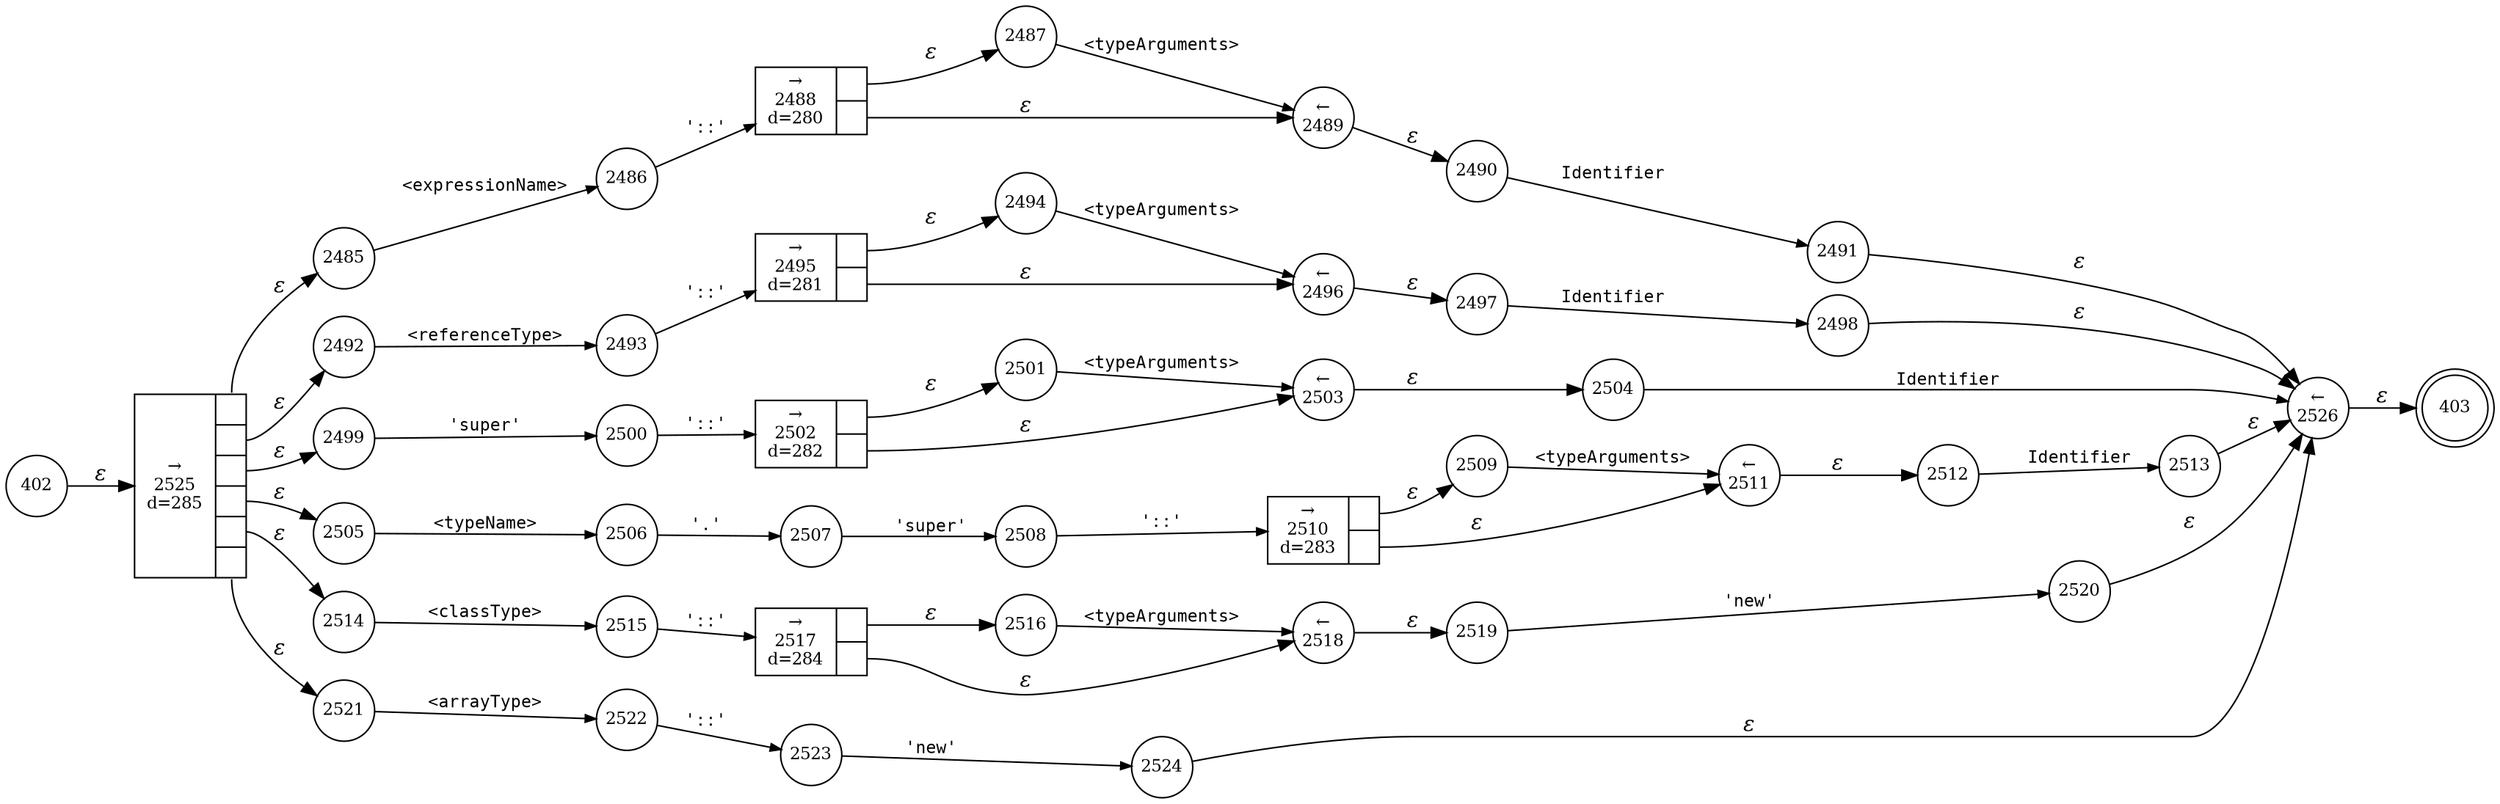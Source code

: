 digraph ATN {
rankdir=LR;
s403[fontsize=11, label="403", shape=doublecircle, fixedsize=true, width=.6];
s2496[fontsize=11,label="&larr;\n2496", shape=circle, fixedsize=true, width=.55, peripheries=1];
s2497[fontsize=11,label="2497", shape=circle, fixedsize=true, width=.55, peripheries=1];
s2498[fontsize=11,label="2498", shape=circle, fixedsize=true, width=.55, peripheries=1];
s2499[fontsize=11,label="2499", shape=circle, fixedsize=true, width=.55, peripheries=1];
s2500[fontsize=11,label="2500", shape=circle, fixedsize=true, width=.55, peripheries=1];
s2501[fontsize=11,label="2501", shape=circle, fixedsize=true, width=.55, peripheries=1];
s2502[fontsize=11,label="{&rarr;\n2502\nd=282|{<p0>|<p1>}}", shape=record, fixedsize=false, peripheries=1];
s2503[fontsize=11,label="&larr;\n2503", shape=circle, fixedsize=true, width=.55, peripheries=1];
s2504[fontsize=11,label="2504", shape=circle, fixedsize=true, width=.55, peripheries=1];
s2505[fontsize=11,label="2505", shape=circle, fixedsize=true, width=.55, peripheries=1];
s2506[fontsize=11,label="2506", shape=circle, fixedsize=true, width=.55, peripheries=1];
s2507[fontsize=11,label="2507", shape=circle, fixedsize=true, width=.55, peripheries=1];
s2508[fontsize=11,label="2508", shape=circle, fixedsize=true, width=.55, peripheries=1];
s2509[fontsize=11,label="2509", shape=circle, fixedsize=true, width=.55, peripheries=1];
s2510[fontsize=11,label="{&rarr;\n2510\nd=283|{<p0>|<p1>}}", shape=record, fixedsize=false, peripheries=1];
s2511[fontsize=11,label="&larr;\n2511", shape=circle, fixedsize=true, width=.55, peripheries=1];
s2512[fontsize=11,label="2512", shape=circle, fixedsize=true, width=.55, peripheries=1];
s2513[fontsize=11,label="2513", shape=circle, fixedsize=true, width=.55, peripheries=1];
s402[fontsize=11,label="402", shape=circle, fixedsize=true, width=.55, peripheries=1];
s2514[fontsize=11,label="2514", shape=circle, fixedsize=true, width=.55, peripheries=1];
s2515[fontsize=11,label="2515", shape=circle, fixedsize=true, width=.55, peripheries=1];
s2516[fontsize=11,label="2516", shape=circle, fixedsize=true, width=.55, peripheries=1];
s2517[fontsize=11,label="{&rarr;\n2517\nd=284|{<p0>|<p1>}}", shape=record, fixedsize=false, peripheries=1];
s2518[fontsize=11,label="&larr;\n2518", shape=circle, fixedsize=true, width=.55, peripheries=1];
s2519[fontsize=11,label="2519", shape=circle, fixedsize=true, width=.55, peripheries=1];
s2520[fontsize=11,label="2520", shape=circle, fixedsize=true, width=.55, peripheries=1];
s2521[fontsize=11,label="2521", shape=circle, fixedsize=true, width=.55, peripheries=1];
s2522[fontsize=11,label="2522", shape=circle, fixedsize=true, width=.55, peripheries=1];
s2523[fontsize=11,label="2523", shape=circle, fixedsize=true, width=.55, peripheries=1];
s2524[fontsize=11,label="2524", shape=circle, fixedsize=true, width=.55, peripheries=1];
s2525[fontsize=11,label="{&rarr;\n2525\nd=285|{<p0>|<p1>|<p2>|<p3>|<p4>|<p5>}}", shape=record, fixedsize=false, peripheries=1];
s2526[fontsize=11,label="&larr;\n2526", shape=circle, fixedsize=true, width=.55, peripheries=1];
s2485[fontsize=11,label="2485", shape=circle, fixedsize=true, width=.55, peripheries=1];
s2486[fontsize=11,label="2486", shape=circle, fixedsize=true, width=.55, peripheries=1];
s2487[fontsize=11,label="2487", shape=circle, fixedsize=true, width=.55, peripheries=1];
s2488[fontsize=11,label="{&rarr;\n2488\nd=280|{<p0>|<p1>}}", shape=record, fixedsize=false, peripheries=1];
s2489[fontsize=11,label="&larr;\n2489", shape=circle, fixedsize=true, width=.55, peripheries=1];
s2490[fontsize=11,label="2490", shape=circle, fixedsize=true, width=.55, peripheries=1];
s2491[fontsize=11,label="2491", shape=circle, fixedsize=true, width=.55, peripheries=1];
s2492[fontsize=11,label="2492", shape=circle, fixedsize=true, width=.55, peripheries=1];
s2493[fontsize=11,label="2493", shape=circle, fixedsize=true, width=.55, peripheries=1];
s2494[fontsize=11,label="2494", shape=circle, fixedsize=true, width=.55, peripheries=1];
s2495[fontsize=11,label="{&rarr;\n2495\nd=281|{<p0>|<p1>}}", shape=record, fixedsize=false, peripheries=1];
s402 -> s2525 [fontname="Times-Italic", label="&epsilon;"];
s2525:p0 -> s2485 [fontname="Times-Italic", label="&epsilon;"];
s2525:p1 -> s2492 [fontname="Times-Italic", label="&epsilon;"];
s2525:p2 -> s2499 [fontname="Times-Italic", label="&epsilon;"];
s2525:p3 -> s2505 [fontname="Times-Italic", label="&epsilon;"];
s2525:p4 -> s2514 [fontname="Times-Italic", label="&epsilon;"];
s2525:p5 -> s2521 [fontname="Times-Italic", label="&epsilon;"];
s2485 -> s2486 [fontsize=11, fontname="Courier", arrowsize=.7, label = "<expressionName>", arrowhead = normal];
s2492 -> s2493 [fontsize=11, fontname="Courier", arrowsize=.7, label = "<referenceType>", arrowhead = normal];
s2499 -> s2500 [fontsize=11, fontname="Courier", arrowsize=.7, label = "'super'", arrowhead = normal];
s2505 -> s2506 [fontsize=11, fontname="Courier", arrowsize=.7, label = "<typeName>", arrowhead = normal];
s2514 -> s2515 [fontsize=11, fontname="Courier", arrowsize=.7, label = "<classType>", arrowhead = normal];
s2521 -> s2522 [fontsize=11, fontname="Courier", arrowsize=.7, label = "<arrayType>", arrowhead = normal];
s2486 -> s2488 [fontsize=11, fontname="Courier", arrowsize=.7, label = "'::'", arrowhead = normal];
s2493 -> s2495 [fontsize=11, fontname="Courier", arrowsize=.7, label = "'::'", arrowhead = normal];
s2500 -> s2502 [fontsize=11, fontname="Courier", arrowsize=.7, label = "'::'", arrowhead = normal];
s2506 -> s2507 [fontsize=11, fontname="Courier", arrowsize=.7, label = "'.'", arrowhead = normal];
s2515 -> s2517 [fontsize=11, fontname="Courier", arrowsize=.7, label = "'::'", arrowhead = normal];
s2522 -> s2523 [fontsize=11, fontname="Courier", arrowsize=.7, label = "'::'", arrowhead = normal];
s2488:p0 -> s2487 [fontname="Times-Italic", label="&epsilon;"];
s2488:p1 -> s2489 [fontname="Times-Italic", label="&epsilon;"];
s2495:p0 -> s2494 [fontname="Times-Italic", label="&epsilon;"];
s2495:p1 -> s2496 [fontname="Times-Italic", label="&epsilon;"];
s2502:p0 -> s2501 [fontname="Times-Italic", label="&epsilon;"];
s2502:p1 -> s2503 [fontname="Times-Italic", label="&epsilon;"];
s2507 -> s2508 [fontsize=11, fontname="Courier", arrowsize=.7, label = "'super'", arrowhead = normal];
s2517:p0 -> s2516 [fontname="Times-Italic", label="&epsilon;"];
s2517:p1 -> s2518 [fontname="Times-Italic", label="&epsilon;"];
s2523 -> s2524 [fontsize=11, fontname="Courier", arrowsize=.7, label = "'new'", arrowhead = normal];
s2487 -> s2489 [fontsize=11, fontname="Courier", arrowsize=.7, label = "<typeArguments>", arrowhead = normal];
s2489 -> s2490 [fontname="Times-Italic", label="&epsilon;"];
s2494 -> s2496 [fontsize=11, fontname="Courier", arrowsize=.7, label = "<typeArguments>", arrowhead = normal];
s2496 -> s2497 [fontname="Times-Italic", label="&epsilon;"];
s2501 -> s2503 [fontsize=11, fontname="Courier", arrowsize=.7, label = "<typeArguments>", arrowhead = normal];
s2503 -> s2504 [fontname="Times-Italic", label="&epsilon;"];
s2508 -> s2510 [fontsize=11, fontname="Courier", arrowsize=.7, label = "'::'", arrowhead = normal];
s2516 -> s2518 [fontsize=11, fontname="Courier", arrowsize=.7, label = "<typeArguments>", arrowhead = normal];
s2518 -> s2519 [fontname="Times-Italic", label="&epsilon;"];
s2524 -> s2526 [fontname="Times-Italic", label="&epsilon;"];
s2490 -> s2491 [fontsize=11, fontname="Courier", arrowsize=.7, label = "Identifier", arrowhead = normal];
s2497 -> s2498 [fontsize=11, fontname="Courier", arrowsize=.7, label = "Identifier", arrowhead = normal];
s2504 -> s2526 [fontsize=11, fontname="Courier", arrowsize=.7, label = "Identifier", arrowhead = normal];
s2510:p0 -> s2509 [fontname="Times-Italic", label="&epsilon;"];
s2510:p1 -> s2511 [fontname="Times-Italic", label="&epsilon;"];
s2519 -> s2520 [fontsize=11, fontname="Courier", arrowsize=.7, label = "'new'", arrowhead = normal];
s2526 -> s403 [fontname="Times-Italic", label="&epsilon;"];
s2491 -> s2526 [fontname="Times-Italic", label="&epsilon;"];
s2498 -> s2526 [fontname="Times-Italic", label="&epsilon;"];
s2509 -> s2511 [fontsize=11, fontname="Courier", arrowsize=.7, label = "<typeArguments>", arrowhead = normal];
s2511 -> s2512 [fontname="Times-Italic", label="&epsilon;"];
s2520 -> s2526 [fontname="Times-Italic", label="&epsilon;"];
s2512 -> s2513 [fontsize=11, fontname="Courier", arrowsize=.7, label = "Identifier", arrowhead = normal];
s2513 -> s2526 [fontname="Times-Italic", label="&epsilon;"];
}